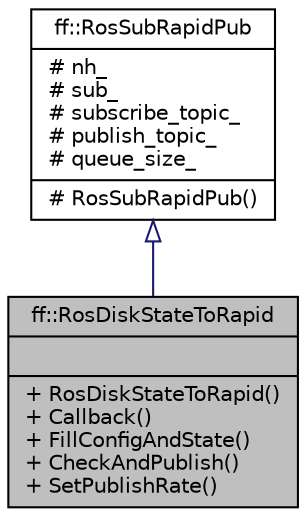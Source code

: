 digraph "ff::RosDiskStateToRapid"
{
 // LATEX_PDF_SIZE
  edge [fontname="Helvetica",fontsize="10",labelfontname="Helvetica",labelfontsize="10"];
  node [fontname="Helvetica",fontsize="10",shape=record];
  Node1 [label="{ff::RosDiskStateToRapid\n||+ RosDiskStateToRapid()\l+ Callback()\l+ FillConfigAndState()\l+ CheckAndPublish()\l+ SetPublishRate()\l}",height=0.2,width=0.4,color="black", fillcolor="grey75", style="filled", fontcolor="black",tooltip=" "];
  Node2 -> Node1 [dir="back",color="midnightblue",fontsize="10",style="solid",arrowtail="onormal",fontname="Helvetica"];
  Node2 [label="{ff::RosSubRapidPub\n|# nh_\l# sub_\l# subscribe_topic_\l# publish_topic_\l# queue_size_\l|# RosSubRapidPub()\l}",height=0.2,width=0.4,color="black", fillcolor="white", style="filled",URL="$classff_1_1RosSubRapidPub.html",tooltip=" "];
}

